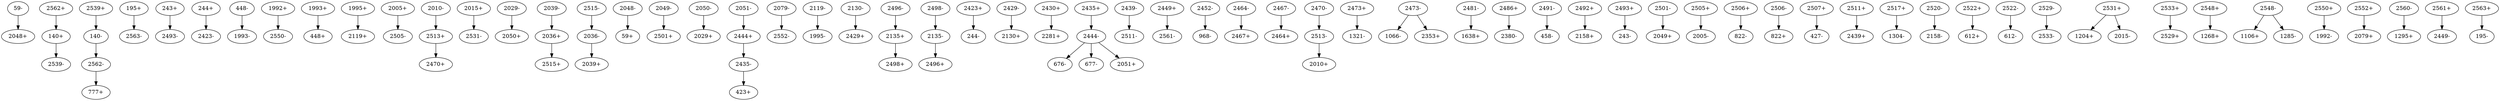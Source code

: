 digraph dist {
graph [k=96 s=1000 n=10]
"59-" -> "2048+" [d=-275 e=28.1 n=18]
"140+" -> "2539-" [d=-219 e=27.4 n=19]
"140-" -> "2562-" [d=-223 e=26.7 n=20]
"195+" -> "2563-" [d=-267 e=34.5 n=12]
"243+" -> "2493-" [d=-268 e=28.1 n=18]
"244+" -> "2423-" [d=-276 e=37.7 n=10]
"448-" -> "1993-" [d=-216 e=24.9 n=23]
"1992+" -> "2550-" [d=-236 e=28.1 n=18]
"1993+" -> "448+" [d=-216 e=24.9 n=23]
"1995+" -> "2119+" [d=-239 e=30.8 n=15]
"2005+" -> "2505-" [d=-176 e=34.5 n=12]
"2010-" -> "2513+" [d=-22770 e=37.7 n=10]
"2015+" -> "2531-" [d=-229 e=30.8 n=15]
"2029-" -> "2050+" [d=-375 e=33.1 n=13]
"2036+" -> "2515+" [d=-180 e=27.4 n=19]
"2036-" -> "2039+" [d=-223 e=36.0 n=11]
"2039-" -> "2036+" [d=-223 e=36.0 n=11]
"2048-" -> "59+" [d=-275 e=28.1 n=18]
"2049-" -> "2501+" [d=-206 e=28.1 n=18]
"2050-" -> "2029+" [d=-375 e=33.1 n=13]
"2051-" -> "2444+" [d=-251 e=29.8 n=16]
"2079-" -> "2552-" [d=-222 e=25.4 n=22]
"2119-" -> "1995-" [d=-239 e=30.8 n=15]
"2130-" -> "2429+" [d=-151 e=24.4 n=24]
"2135+" -> "2498+" [d=-159 e=29.8 n=16]
"2135-" -> "2496+" [d=-227 e=26.7 n=20]
"2423+" -> "244-" [d=-276 e=37.7 n=10]
"2429-" -> "2130+" [d=-151 e=24.4 n=24]
"2430+" -> "2281+" [d=-250 e=37.7 n=10]
"2435+" -> "2444-" [d=-289 e=26.7 n=20]
"2435-" -> "423+" [d=-50674 e=28.9 n=17]
"2439-" -> "2511-" [d=-226 e=31.9 n=14]
"2444+" -> "2435-" [d=-289 e=26.7 n=20]
"2444-" -> "676-" [d=-6228 e=28.1 n=18]
"2444-" -> "677-" [d=-6163 e=37.7 n=10]
"2444-" -> "2051+" [d=-251 e=29.8 n=16]
"2449+" -> "2561-" [d=-47316 e=34.5 n=12]
"2452-" -> "968-" [d=-143 e=37.7 n=10]
"2464-" -> "2467+" [d=-261 e=22.2 n=29]
"2467-" -> "2464+" [d=-261 e=22.2 n=29]
"2470-" -> "2513-" [d=-271 e=36.0 n=11]
"2473+" -> "1321-" [d=-40333 e=33.1 n=13]
"2473-" -> "1066-" [d=-130 e=36.0 n=11]
"2473-" -> "2353+" [d=-166 e=33.1 n=13]
"2481-" -> "1638+" [d=-100 e=34.5 n=12]
"2486+" -> "2380-" [d=-156 e=30.8 n=15]
"2491-" -> "458-" [d=-6490 e=37.7 n=10]
"2492+" -> "2158+" [d=-177 e=26.7 n=20]
"2493+" -> "243-" [d=-268 e=28.1 n=18]
"2496-" -> "2135+" [d=-227 e=26.7 n=20]
"2498-" -> "2135-" [d=-159 e=29.8 n=16]
"2501-" -> "2049+" [d=-206 e=28.1 n=18]
"2505+" -> "2005-" [d=-176 e=34.5 n=12]
"2506+" -> "822-" [d=-210 e=27.4 n=19]
"2506-" -> "822+" [d=-10891 e=30.8 n=15]
"2507+" -> "427-" [d=-193 e=34.5 n=12]
"2511+" -> "2439+" [d=-226 e=31.9 n=14]
"2513+" -> "2470+" [d=-271 e=36.0 n=11]
"2513-" -> "2010+" [d=-22770 e=37.7 n=10]
"2515-" -> "2036-" [d=-180 e=27.4 n=19]
"2517+" -> "1304-" [d=-1739 e=29.8 n=16]
"2520-" -> "2158-" [d=-151 e=36.0 n=11]
"2522+" -> "612+" [d=-263 e=37.7 n=10]
"2522-" -> "612-" [d=-2412 e=28.9 n=17]
"2529-" -> "2533-" [d=-644 e=29.8 n=16]
"2531+" -> "1204+" [d=-55706 e=27.4 n=19]
"2531+" -> "2015-" [d=-229 e=30.8 n=15]
"2533+" -> "2529+" [d=-644 e=29.8 n=16]
"2539+" -> "140-" [d=-219 e=27.4 n=19]
"2548+" -> "1268+" [d=-1182 e=28.1 n=18]
"2548-" -> "1106+" [d=-193 e=26.7 n=20]
"2548-" -> "1285-" [d=-224 e=36.0 n=11]
"2550+" -> "1992-" [d=-236 e=28.1 n=18]
"2552+" -> "2079+" [d=-222 e=25.4 n=22]
"2560-" -> "1295+" [d=-229 e=37.7 n=10]
"2561+" -> "2449-" [d=-47316 e=34.5 n=12]
"2562+" -> "140+" [d=-223 e=26.7 n=20]
"2562-" -> "777+" [d=-2268 e=30.8 n=15]
"2563+" -> "195-" [d=-267 e=34.5 n=12]
}

